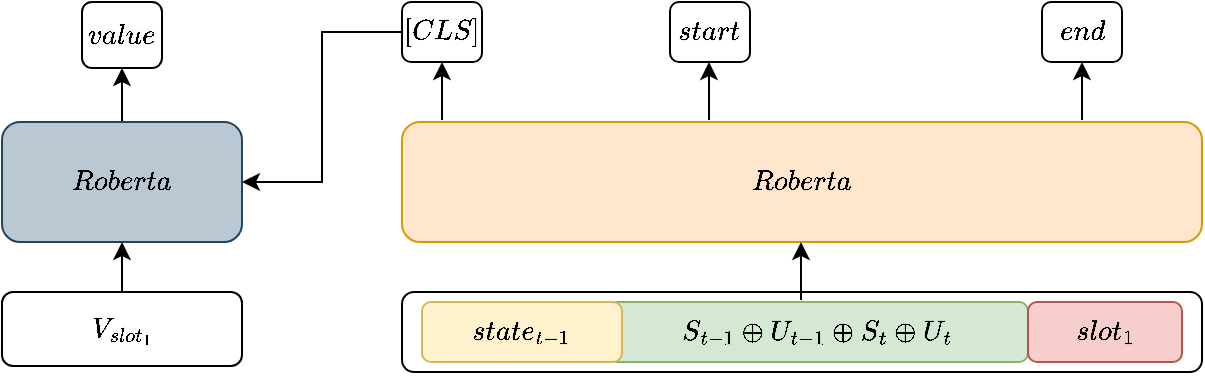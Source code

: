 <mxfile version="14.1.1" type="github">
  <diagram id="8C_kMzsXKGDB7avgyeky" name="Page-1">
    <mxGraphModel dx="1422" dy="762" grid="1" gridSize="10" guides="1" tooltips="1" connect="1" arrows="1" fold="1" page="1" pageScale="1" pageWidth="827" pageHeight="1169" math="1" shadow="0">
      <root>
        <mxCell id="0" />
        <mxCell id="1" parent="0" />
        <mxCell id="QM_1y8_zXTEwYixWuQdQ-16" value="" style="rounded=1;whiteSpace=wrap;html=1;sketch=0;shadow=0;fillColor=none;" vertex="1" parent="1">
          <mxGeometry x="280" y="363" width="400" height="40" as="geometry" />
        </mxCell>
        <mxCell id="QM_1y8_zXTEwYixWuQdQ-1" value="\(S_{t-1}\oplus U_{t-1}\oplus S_{t}\oplus U_{t}&lt;br&gt;\)" style="rounded=1;whiteSpace=wrap;html=1;fillColor=#d5e8d4;strokeColor=#82b366;" vertex="1" parent="1">
          <mxGeometry x="383" y="368" width="210" height="30" as="geometry" />
        </mxCell>
        <mxCell id="QM_1y8_zXTEwYixWuQdQ-2" value="\(state_{t-1}\)" style="rounded=1;whiteSpace=wrap;html=1;fillColor=#fff2cc;strokeColor=#d6b656;" vertex="1" parent="1">
          <mxGeometry x="290" y="368" width="100" height="30" as="geometry" />
        </mxCell>
        <mxCell id="QM_1y8_zXTEwYixWuQdQ-3" value="\(slot_{1}\)" style="rounded=1;whiteSpace=wrap;html=1;fillColor=#f8cecc;strokeColor=#b85450;" vertex="1" parent="1">
          <mxGeometry x="593" y="368" width="77" height="30" as="geometry" />
        </mxCell>
        <mxCell id="QM_1y8_zXTEwYixWuQdQ-4" value="\(Roberta\)" style="rounded=1;whiteSpace=wrap;html=1;fillColor=#ffe6cc;strokeColor=#d79b00;" vertex="1" parent="1">
          <mxGeometry x="280" y="278" width="400" height="60" as="geometry" />
        </mxCell>
        <mxCell id="QM_1y8_zXTEwYixWuQdQ-20" style="edgeStyle=orthogonalEdgeStyle;rounded=0;orthogonalLoop=1;jettySize=auto;html=1;entryX=1;entryY=0.5;entryDx=0;entryDy=0;" edge="1" parent="1" source="QM_1y8_zXTEwYixWuQdQ-6" target="QM_1y8_zXTEwYixWuQdQ-17">
          <mxGeometry relative="1" as="geometry" />
        </mxCell>
        <mxCell id="QM_1y8_zXTEwYixWuQdQ-6" value="\([CLS]\)" style="rounded=1;whiteSpace=wrap;html=1;" vertex="1" parent="1">
          <mxGeometry x="280" y="218" width="40" height="30" as="geometry" />
        </mxCell>
        <mxCell id="QM_1y8_zXTEwYixWuQdQ-7" value="\(start\)" style="rounded=1;whiteSpace=wrap;html=1;" vertex="1" parent="1">
          <mxGeometry x="414" y="218" width="40" height="30" as="geometry" />
        </mxCell>
        <mxCell id="QM_1y8_zXTEwYixWuQdQ-8" value="\(end\)" style="rounded=1;whiteSpace=wrap;html=1;" vertex="1" parent="1">
          <mxGeometry x="600" y="218" width="40" height="30" as="geometry" />
        </mxCell>
        <mxCell id="QM_1y8_zXTEwYixWuQdQ-10" value="" style="endArrow=classic;html=1;entryX=0.5;entryY=1;entryDx=0;entryDy=0;" edge="1" parent="1" target="QM_1y8_zXTEwYixWuQdQ-6">
          <mxGeometry width="50" height="50" relative="1" as="geometry">
            <mxPoint x="300" y="277" as="sourcePoint" />
            <mxPoint x="440" y="118" as="targetPoint" />
          </mxGeometry>
        </mxCell>
        <mxCell id="QM_1y8_zXTEwYixWuQdQ-11" value="" style="endArrow=classic;html=1;entryX=0.5;entryY=1;entryDx=0;entryDy=0;" edge="1" parent="1">
          <mxGeometry width="50" height="50" relative="1" as="geometry">
            <mxPoint x="433.5" y="277" as="sourcePoint" />
            <mxPoint x="433.5" y="248" as="targetPoint" />
          </mxGeometry>
        </mxCell>
        <mxCell id="QM_1y8_zXTEwYixWuQdQ-12" value="" style="endArrow=classic;html=1;entryX=0.5;entryY=1;entryDx=0;entryDy=0;" edge="1" parent="1">
          <mxGeometry width="50" height="50" relative="1" as="geometry">
            <mxPoint x="620" y="277" as="sourcePoint" />
            <mxPoint x="620" y="248" as="targetPoint" />
          </mxGeometry>
        </mxCell>
        <mxCell id="QM_1y8_zXTEwYixWuQdQ-14" value="" style="endArrow=classic;html=1;entryX=0.5;entryY=1;entryDx=0;entryDy=0;" edge="1" parent="1">
          <mxGeometry width="50" height="50" relative="1" as="geometry">
            <mxPoint x="479.5" y="367" as="sourcePoint" />
            <mxPoint x="479.5" y="338" as="targetPoint" />
          </mxGeometry>
        </mxCell>
        <mxCell id="QM_1y8_zXTEwYixWuQdQ-24" value="" style="edgeStyle=orthogonalEdgeStyle;rounded=0;orthogonalLoop=1;jettySize=auto;html=1;" edge="1" parent="1" source="QM_1y8_zXTEwYixWuQdQ-17" target="QM_1y8_zXTEwYixWuQdQ-23">
          <mxGeometry relative="1" as="geometry" />
        </mxCell>
        <mxCell id="QM_1y8_zXTEwYixWuQdQ-17" value="\(Roberta\)" style="rounded=1;whiteSpace=wrap;html=1;shadow=0;sketch=0;fillColor=#bac8d3;strokeColor=#23445d;" vertex="1" parent="1">
          <mxGeometry x="80" y="278" width="120" height="60" as="geometry" />
        </mxCell>
        <mxCell id="QM_1y8_zXTEwYixWuQdQ-19" value="" style="edgeStyle=orthogonalEdgeStyle;rounded=0;orthogonalLoop=1;jettySize=auto;html=1;" edge="1" parent="1" source="QM_1y8_zXTEwYixWuQdQ-18" target="QM_1y8_zXTEwYixWuQdQ-17">
          <mxGeometry relative="1" as="geometry" />
        </mxCell>
        <mxCell id="QM_1y8_zXTEwYixWuQdQ-18" value="\(V_{slot_{1}}\)" style="rounded=1;whiteSpace=wrap;html=1;shadow=0;sketch=0;fillColor=#ffffff;" vertex="1" parent="1">
          <mxGeometry x="80" y="363" width="120" height="37" as="geometry" />
        </mxCell>
        <mxCell id="QM_1y8_zXTEwYixWuQdQ-23" value="\(value\)" style="whiteSpace=wrap;html=1;rounded=1;shadow=0;sketch=0;" vertex="1" parent="1">
          <mxGeometry x="120" y="218" width="40" height="33" as="geometry" />
        </mxCell>
      </root>
    </mxGraphModel>
  </diagram>
</mxfile>
